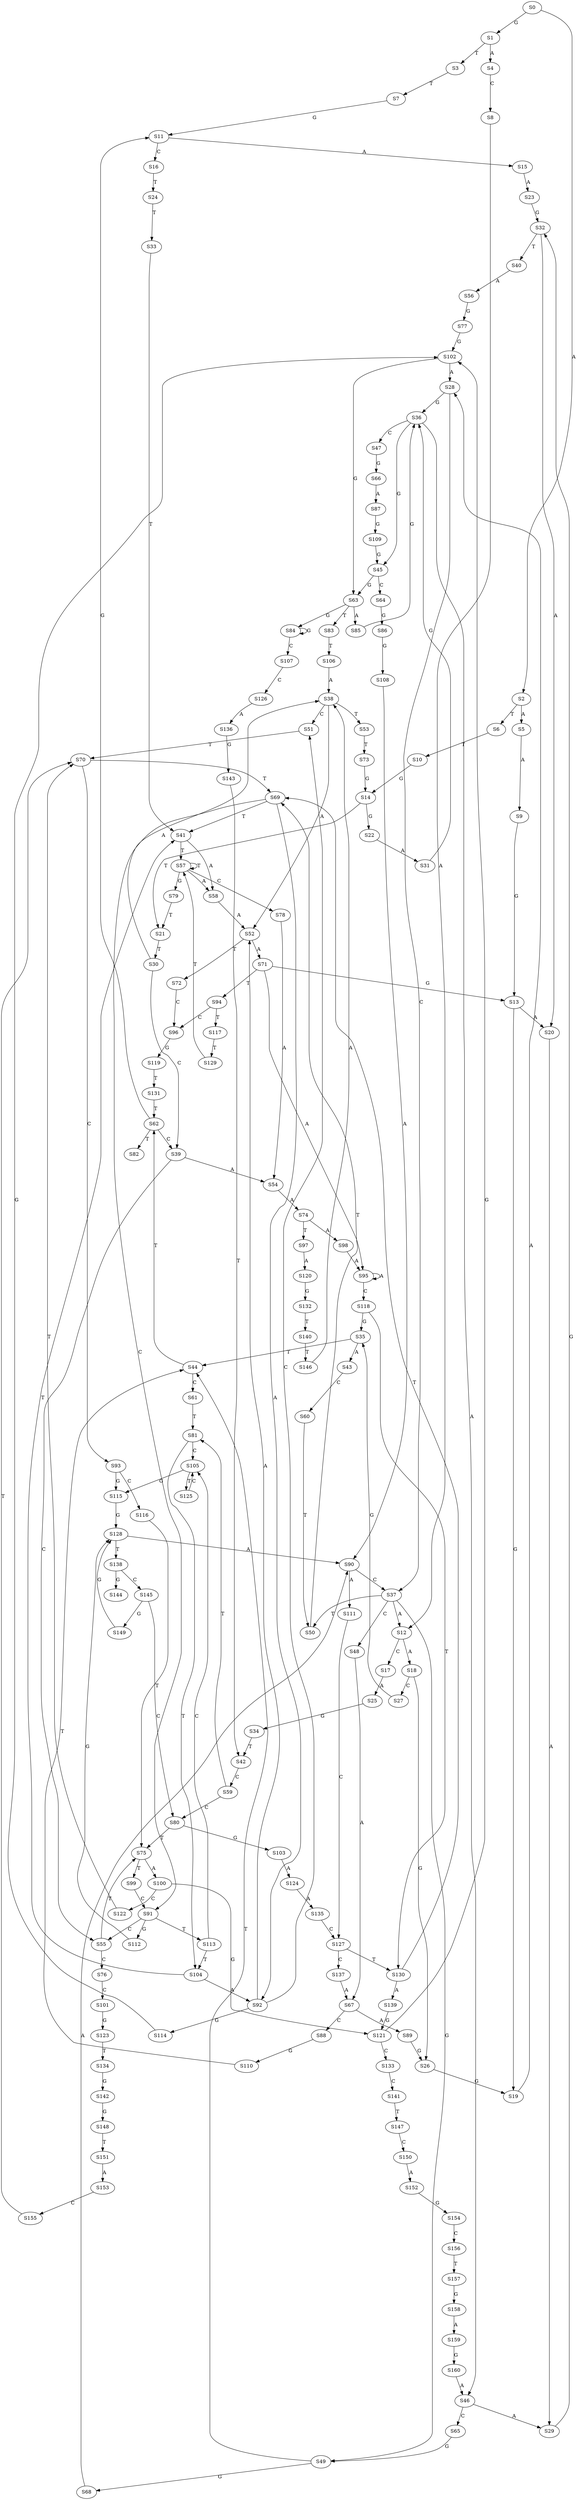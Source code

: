 strict digraph  {
	S0 -> S1 [ label = G ];
	S0 -> S2 [ label = A ];
	S1 -> S3 [ label = T ];
	S1 -> S4 [ label = A ];
	S2 -> S5 [ label = A ];
	S2 -> S6 [ label = T ];
	S3 -> S7 [ label = T ];
	S4 -> S8 [ label = C ];
	S5 -> S9 [ label = A ];
	S6 -> S10 [ label = T ];
	S7 -> S11 [ label = G ];
	S8 -> S12 [ label = A ];
	S9 -> S13 [ label = G ];
	S10 -> S14 [ label = G ];
	S11 -> S15 [ label = A ];
	S11 -> S16 [ label = C ];
	S12 -> S17 [ label = C ];
	S12 -> S18 [ label = A ];
	S13 -> S19 [ label = G ];
	S13 -> S20 [ label = A ];
	S14 -> S21 [ label = T ];
	S14 -> S22 [ label = G ];
	S15 -> S23 [ label = A ];
	S16 -> S24 [ label = T ];
	S17 -> S25 [ label = A ];
	S18 -> S26 [ label = G ];
	S18 -> S27 [ label = C ];
	S19 -> S28 [ label = A ];
	S20 -> S29 [ label = A ];
	S21 -> S30 [ label = T ];
	S22 -> S31 [ label = A ];
	S23 -> S32 [ label = G ];
	S24 -> S33 [ label = T ];
	S25 -> S34 [ label = G ];
	S26 -> S19 [ label = G ];
	S27 -> S35 [ label = G ];
	S28 -> S36 [ label = G ];
	S28 -> S37 [ label = C ];
	S29 -> S32 [ label = G ];
	S30 -> S38 [ label = A ];
	S30 -> S39 [ label = C ];
	S31 -> S36 [ label = G ];
	S32 -> S40 [ label = T ];
	S32 -> S20 [ label = A ];
	S33 -> S41 [ label = T ];
	S34 -> S42 [ label = T ];
	S35 -> S43 [ label = A ];
	S35 -> S44 [ label = T ];
	S36 -> S45 [ label = G ];
	S36 -> S46 [ label = A ];
	S36 -> S47 [ label = C ];
	S37 -> S48 [ label = C ];
	S37 -> S49 [ label = G ];
	S37 -> S50 [ label = T ];
	S37 -> S12 [ label = A ];
	S38 -> S51 [ label = C ];
	S38 -> S52 [ label = A ];
	S38 -> S53 [ label = T ];
	S39 -> S54 [ label = A ];
	S39 -> S55 [ label = C ];
	S40 -> S56 [ label = A ];
	S41 -> S57 [ label = T ];
	S41 -> S58 [ label = A ];
	S42 -> S59 [ label = C ];
	S43 -> S60 [ label = C ];
	S44 -> S61 [ label = C ];
	S44 -> S62 [ label = T ];
	S45 -> S63 [ label = G ];
	S45 -> S64 [ label = C ];
	S46 -> S65 [ label = C ];
	S46 -> S29 [ label = A ];
	S47 -> S66 [ label = G ];
	S48 -> S67 [ label = A ];
	S49 -> S68 [ label = G ];
	S49 -> S44 [ label = T ];
	S50 -> S69 [ label = T ];
	S51 -> S70 [ label = T ];
	S52 -> S71 [ label = A ];
	S52 -> S72 [ label = T ];
	S53 -> S73 [ label = T ];
	S54 -> S74 [ label = A ];
	S55 -> S75 [ label = T ];
	S55 -> S76 [ label = C ];
	S56 -> S77 [ label = G ];
	S57 -> S78 [ label = C ];
	S57 -> S57 [ label = T ];
	S57 -> S79 [ label = G ];
	S57 -> S58 [ label = A ];
	S58 -> S52 [ label = A ];
	S59 -> S80 [ label = C ];
	S59 -> S81 [ label = T ];
	S60 -> S50 [ label = T ];
	S61 -> S81 [ label = T ];
	S62 -> S82 [ label = T ];
	S62 -> S11 [ label = G ];
	S62 -> S39 [ label = C ];
	S63 -> S83 [ label = T ];
	S63 -> S84 [ label = G ];
	S63 -> S85 [ label = A ];
	S64 -> S86 [ label = G ];
	S65 -> S49 [ label = G ];
	S66 -> S87 [ label = A ];
	S67 -> S88 [ label = C ];
	S67 -> S89 [ label = A ];
	S68 -> S90 [ label = A ];
	S69 -> S91 [ label = C ];
	S69 -> S92 [ label = A ];
	S69 -> S41 [ label = T ];
	S70 -> S93 [ label = C ];
	S70 -> S69 [ label = T ];
	S71 -> S13 [ label = G ];
	S71 -> S94 [ label = T ];
	S71 -> S95 [ label = A ];
	S72 -> S96 [ label = C ];
	S73 -> S14 [ label = G ];
	S74 -> S97 [ label = T ];
	S74 -> S98 [ label = A ];
	S75 -> S99 [ label = T ];
	S75 -> S100 [ label = A ];
	S76 -> S101 [ label = C ];
	S77 -> S102 [ label = G ];
	S78 -> S54 [ label = A ];
	S79 -> S21 [ label = T ];
	S80 -> S75 [ label = T ];
	S80 -> S103 [ label = G ];
	S81 -> S104 [ label = T ];
	S81 -> S105 [ label = C ];
	S83 -> S106 [ label = T ];
	S84 -> S107 [ label = C ];
	S84 -> S84 [ label = G ];
	S85 -> S36 [ label = G ];
	S86 -> S108 [ label = G ];
	S87 -> S109 [ label = G ];
	S88 -> S110 [ label = G ];
	S89 -> S26 [ label = G ];
	S90 -> S111 [ label = A ];
	S90 -> S37 [ label = C ];
	S91 -> S112 [ label = G ];
	S91 -> S55 [ label = C ];
	S91 -> S113 [ label = T ];
	S92 -> S52 [ label = A ];
	S92 -> S51 [ label = C ];
	S92 -> S114 [ label = G ];
	S93 -> S115 [ label = G ];
	S93 -> S116 [ label = C ];
	S94 -> S96 [ label = C ];
	S94 -> S117 [ label = T ];
	S95 -> S118 [ label = C ];
	S95 -> S95 [ label = A ];
	S96 -> S119 [ label = G ];
	S97 -> S120 [ label = A ];
	S98 -> S95 [ label = A ];
	S99 -> S91 [ label = C ];
	S100 -> S121 [ label = G ];
	S100 -> S122 [ label = C ];
	S101 -> S123 [ label = G ];
	S102 -> S28 [ label = A ];
	S102 -> S63 [ label = G ];
	S103 -> S124 [ label = A ];
	S104 -> S92 [ label = A ];
	S104 -> S41 [ label = T ];
	S105 -> S115 [ label = G ];
	S105 -> S125 [ label = T ];
	S106 -> S38 [ label = A ];
	S107 -> S126 [ label = C ];
	S108 -> S90 [ label = A ];
	S109 -> S45 [ label = G ];
	S110 -> S44 [ label = T ];
	S111 -> S127 [ label = C ];
	S112 -> S128 [ label = G ];
	S113 -> S104 [ label = T ];
	S113 -> S105 [ label = C ];
	S114 -> S102 [ label = G ];
	S115 -> S128 [ label = G ];
	S116 -> S75 [ label = T ];
	S117 -> S129 [ label = T ];
	S118 -> S130 [ label = T ];
	S118 -> S35 [ label = G ];
	S119 -> S131 [ label = T ];
	S120 -> S132 [ label = G ];
	S121 -> S133 [ label = C ];
	S121 -> S102 [ label = G ];
	S122 -> S70 [ label = T ];
	S123 -> S134 [ label = T ];
	S124 -> S135 [ label = A ];
	S125 -> S105 [ label = C ];
	S126 -> S136 [ label = A ];
	S127 -> S130 [ label = T ];
	S127 -> S137 [ label = C ];
	S128 -> S138 [ label = T ];
	S128 -> S90 [ label = A ];
	S129 -> S57 [ label = T ];
	S130 -> S69 [ label = T ];
	S130 -> S139 [ label = A ];
	S131 -> S62 [ label = T ];
	S132 -> S140 [ label = T ];
	S133 -> S141 [ label = C ];
	S134 -> S142 [ label = G ];
	S135 -> S127 [ label = C ];
	S136 -> S143 [ label = G ];
	S137 -> S67 [ label = A ];
	S138 -> S144 [ label = G ];
	S138 -> S145 [ label = C ];
	S139 -> S121 [ label = G ];
	S140 -> S146 [ label = T ];
	S141 -> S147 [ label = T ];
	S142 -> S148 [ label = G ];
	S143 -> S42 [ label = T ];
	S145 -> S149 [ label = G ];
	S145 -> S80 [ label = C ];
	S146 -> S38 [ label = A ];
	S147 -> S150 [ label = C ];
	S148 -> S151 [ label = T ];
	S149 -> S128 [ label = G ];
	S150 -> S152 [ label = A ];
	S151 -> S153 [ label = A ];
	S152 -> S154 [ label = G ];
	S153 -> S155 [ label = C ];
	S154 -> S156 [ label = C ];
	S155 -> S70 [ label = T ];
	S156 -> S157 [ label = T ];
	S157 -> S158 [ label = G ];
	S158 -> S159 [ label = A ];
	S159 -> S160 [ label = G ];
	S160 -> S46 [ label = A ];
}
